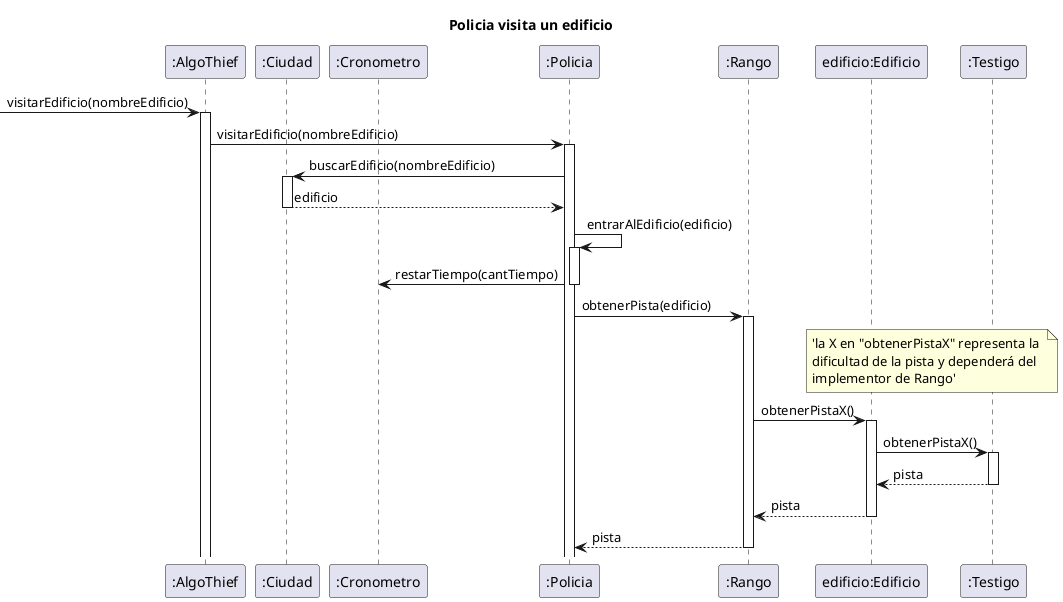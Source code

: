 @startuml

'autonumber'

title "Policia visita un edificio"


participant ":AlgoThief" as algo
participant ":Ciudad" as ciudad
participant ":Cronometro" as cron
participant ":Policia" as policia
participant ":Rango" as rango
participant "edificio:Edificio" as edificio
participant ":Testigo" as testigo

 -> algo: visitarEdificio(nombreEdificio)
 activate algo
 algo -> policia: visitarEdificio(nombreEdificio)
    activate policia
    policia -> ciudad: buscarEdificio(nombreEdificio)
        activate ciudad
        return edificio
    policia -> policia: entrarAlEdificio(edificio)
        activate policia
        policia -> cron: restarTiempo(cantTiempo)
        deactivate policia
    policia -> rango: obtenerPista(edificio)
    note over edificio, testigo: 'la X en "obtenerPistaX" representa la \ndificultad de la pista y dependerá del \nimplementor de Rango'
        activate rango
        rango -> edificio: obtenerPistaX()

            activate edificio
            edificio -> testigo: obtenerPistaX()
                activate testigo
                return pista
            return pista
        return pista


@enduml
